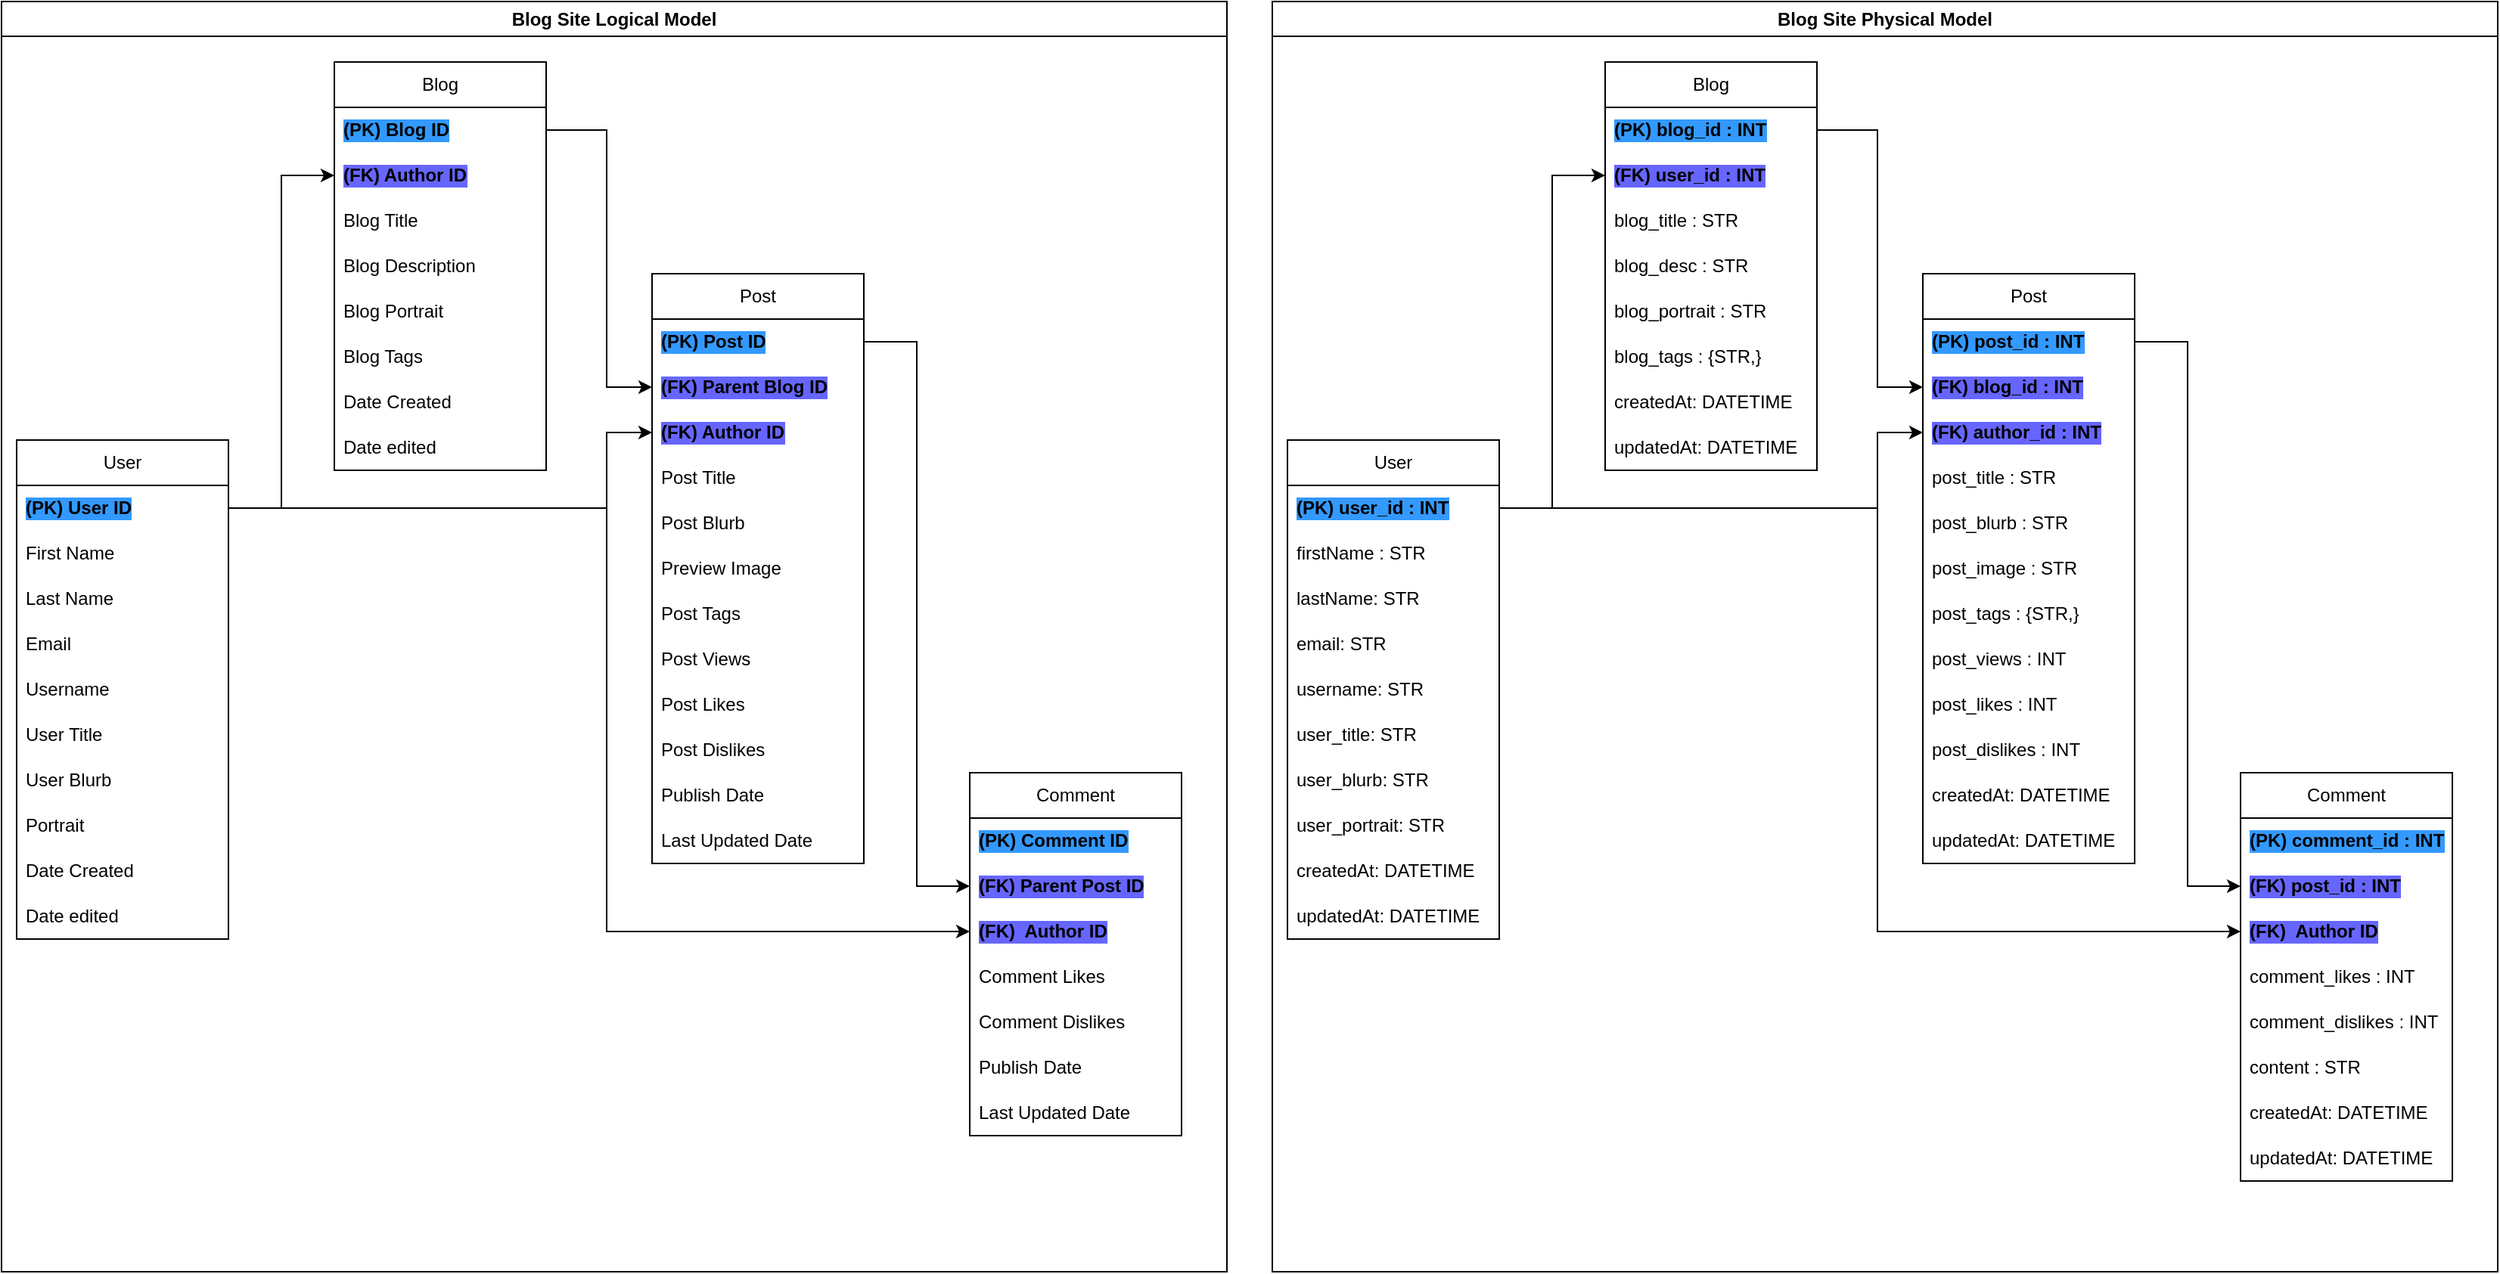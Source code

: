 <mxfile version="24.8.3">
  <diagram name="Page-1" id="l0dQpKIhm_Cic--CTf3n">
    <mxGraphModel dx="2390" dy="2330" grid="1" gridSize="10" guides="1" tooltips="1" connect="1" arrows="1" fold="1" page="1" pageScale="1" pageWidth="850" pageHeight="1100" math="0" shadow="0">
      <root>
        <mxCell id="0" />
        <mxCell id="1" parent="0" />
        <mxCell id="AFT6xvKa34-FUmG-rfqj-128" value="" style="group" vertex="1" connectable="0" parent="1">
          <mxGeometry x="20" y="-1090" width="810" height="840" as="geometry" />
        </mxCell>
        <mxCell id="AFT6xvKa34-FUmG-rfqj-2" value="User" style="swimlane;fontStyle=0;childLayout=stackLayout;horizontal=1;startSize=30;horizontalStack=0;resizeParent=1;resizeParentMax=0;resizeLast=0;collapsible=1;marginBottom=0;whiteSpace=wrap;html=1;" vertex="1" parent="AFT6xvKa34-FUmG-rfqj-128">
          <mxGeometry x="10" y="290" width="140" height="330" as="geometry" />
        </mxCell>
        <mxCell id="AFT6xvKa34-FUmG-rfqj-3" value="(PK) User ID" style="text;strokeColor=none;fillColor=none;align=left;verticalAlign=middle;spacingLeft=4;spacingRight=4;overflow=hidden;points=[[0,0.5],[1,0.5]];portConstraint=eastwest;rotatable=0;whiteSpace=wrap;html=1;fontStyle=1;labelBackgroundColor=#3399FF;" vertex="1" parent="AFT6xvKa34-FUmG-rfqj-2">
          <mxGeometry y="30" width="140" height="30" as="geometry" />
        </mxCell>
        <mxCell id="AFT6xvKa34-FUmG-rfqj-4" value="First Name" style="text;strokeColor=none;fillColor=none;align=left;verticalAlign=middle;spacingLeft=4;spacingRight=4;overflow=hidden;points=[[0,0.5],[1,0.5]];portConstraint=eastwest;rotatable=0;whiteSpace=wrap;html=1;" vertex="1" parent="AFT6xvKa34-FUmG-rfqj-2">
          <mxGeometry y="60" width="140" height="30" as="geometry" />
        </mxCell>
        <mxCell id="AFT6xvKa34-FUmG-rfqj-5" value="Last Name" style="text;strokeColor=none;fillColor=none;align=left;verticalAlign=middle;spacingLeft=4;spacingRight=4;overflow=hidden;points=[[0,0.5],[1,0.5]];portConstraint=eastwest;rotatable=0;whiteSpace=wrap;html=1;" vertex="1" parent="AFT6xvKa34-FUmG-rfqj-2">
          <mxGeometry y="90" width="140" height="30" as="geometry" />
        </mxCell>
        <mxCell id="AFT6xvKa34-FUmG-rfqj-6" value="Email" style="text;strokeColor=none;fillColor=none;align=left;verticalAlign=middle;spacingLeft=4;spacingRight=4;overflow=hidden;points=[[0,0.5],[1,0.5]];portConstraint=eastwest;rotatable=0;whiteSpace=wrap;html=1;" vertex="1" parent="AFT6xvKa34-FUmG-rfqj-2">
          <mxGeometry y="120" width="140" height="30" as="geometry" />
        </mxCell>
        <mxCell id="AFT6xvKa34-FUmG-rfqj-9" value="Username" style="text;strokeColor=none;fillColor=none;align=left;verticalAlign=middle;spacingLeft=4;spacingRight=4;overflow=hidden;points=[[0,0.5],[1,0.5]];portConstraint=eastwest;rotatable=0;whiteSpace=wrap;html=1;" vertex="1" parent="AFT6xvKa34-FUmG-rfqj-2">
          <mxGeometry y="150" width="140" height="30" as="geometry" />
        </mxCell>
        <mxCell id="AFT6xvKa34-FUmG-rfqj-7" value="User Title" style="text;strokeColor=none;fillColor=none;align=left;verticalAlign=middle;spacingLeft=4;spacingRight=4;overflow=hidden;points=[[0,0.5],[1,0.5]];portConstraint=eastwest;rotatable=0;whiteSpace=wrap;html=1;" vertex="1" parent="AFT6xvKa34-FUmG-rfqj-2">
          <mxGeometry y="180" width="140" height="30" as="geometry" />
        </mxCell>
        <mxCell id="AFT6xvKa34-FUmG-rfqj-8" value="User Blurb" style="text;strokeColor=none;fillColor=none;align=left;verticalAlign=middle;spacingLeft=4;spacingRight=4;overflow=hidden;points=[[0,0.5],[1,0.5]];portConstraint=eastwest;rotatable=0;whiteSpace=wrap;html=1;" vertex="1" parent="AFT6xvKa34-FUmG-rfqj-2">
          <mxGeometry y="210" width="140" height="30" as="geometry" />
        </mxCell>
        <mxCell id="AFT6xvKa34-FUmG-rfqj-10" value="Portrait" style="text;strokeColor=none;fillColor=none;align=left;verticalAlign=middle;spacingLeft=4;spacingRight=4;overflow=hidden;points=[[0,0.5],[1,0.5]];portConstraint=eastwest;rotatable=0;whiteSpace=wrap;html=1;" vertex="1" parent="AFT6xvKa34-FUmG-rfqj-2">
          <mxGeometry y="240" width="140" height="30" as="geometry" />
        </mxCell>
        <mxCell id="AFT6xvKa34-FUmG-rfqj-117" value="Date Created" style="text;strokeColor=none;fillColor=none;align=left;verticalAlign=middle;spacingLeft=4;spacingRight=4;overflow=hidden;points=[[0,0.5],[1,0.5]];portConstraint=eastwest;rotatable=0;whiteSpace=wrap;html=1;" vertex="1" parent="AFT6xvKa34-FUmG-rfqj-2">
          <mxGeometry y="270" width="140" height="30" as="geometry" />
        </mxCell>
        <mxCell id="AFT6xvKa34-FUmG-rfqj-118" value="Date edited" style="text;strokeColor=none;fillColor=none;align=left;verticalAlign=middle;spacingLeft=4;spacingRight=4;overflow=hidden;points=[[0,0.5],[1,0.5]];portConstraint=eastwest;rotatable=0;whiteSpace=wrap;html=1;" vertex="1" parent="AFT6xvKa34-FUmG-rfqj-2">
          <mxGeometry y="300" width="140" height="30" as="geometry" />
        </mxCell>
        <mxCell id="AFT6xvKa34-FUmG-rfqj-11" value="Post" style="swimlane;fontStyle=0;childLayout=stackLayout;horizontal=1;startSize=30;horizontalStack=0;resizeParent=1;resizeParentMax=0;resizeLast=0;collapsible=1;marginBottom=0;whiteSpace=wrap;html=1;" vertex="1" parent="AFT6xvKa34-FUmG-rfqj-128">
          <mxGeometry x="430" y="180" width="140" height="390" as="geometry" />
        </mxCell>
        <mxCell id="AFT6xvKa34-FUmG-rfqj-12" value="(PK)&amp;nbsp;Post ID" style="text;strokeColor=none;fillColor=none;align=left;verticalAlign=middle;spacingLeft=4;spacingRight=4;overflow=hidden;points=[[0,0.5],[1,0.5]];portConstraint=eastwest;rotatable=0;whiteSpace=wrap;html=1;fontStyle=1;labelBackgroundColor=#3399FF;" vertex="1" parent="AFT6xvKa34-FUmG-rfqj-11">
          <mxGeometry y="30" width="140" height="30" as="geometry" />
        </mxCell>
        <mxCell id="AFT6xvKa34-FUmG-rfqj-51" value="(FK) Parent Blog ID" style="text;strokeColor=none;fillColor=none;align=left;verticalAlign=middle;spacingLeft=4;spacingRight=4;overflow=hidden;points=[[0,0.5],[1,0.5]];portConstraint=eastwest;rotatable=0;whiteSpace=wrap;html=1;fontStyle=1;labelBackgroundColor=#6666FF;" vertex="1" parent="AFT6xvKa34-FUmG-rfqj-11">
          <mxGeometry y="60" width="140" height="30" as="geometry" />
        </mxCell>
        <mxCell id="AFT6xvKa34-FUmG-rfqj-16" value="(FK) Author ID" style="text;strokeColor=none;fillColor=none;align=left;verticalAlign=middle;spacingLeft=4;spacingRight=4;overflow=hidden;points=[[0,0.5],[1,0.5]];portConstraint=eastwest;rotatable=0;whiteSpace=wrap;html=1;fontStyle=1;labelBackgroundColor=#6666FF;" vertex="1" parent="AFT6xvKa34-FUmG-rfqj-11">
          <mxGeometry y="90" width="140" height="30" as="geometry" />
        </mxCell>
        <mxCell id="AFT6xvKa34-FUmG-rfqj-13" value="Post Title" style="text;strokeColor=none;fillColor=none;align=left;verticalAlign=middle;spacingLeft=4;spacingRight=4;overflow=hidden;points=[[0,0.5],[1,0.5]];portConstraint=eastwest;rotatable=0;whiteSpace=wrap;html=1;" vertex="1" parent="AFT6xvKa34-FUmG-rfqj-11">
          <mxGeometry y="120" width="140" height="30" as="geometry" />
        </mxCell>
        <mxCell id="AFT6xvKa34-FUmG-rfqj-14" value="Post Blurb" style="text;strokeColor=none;fillColor=none;align=left;verticalAlign=middle;spacingLeft=4;spacingRight=4;overflow=hidden;points=[[0,0.5],[1,0.5]];portConstraint=eastwest;rotatable=0;whiteSpace=wrap;html=1;" vertex="1" parent="AFT6xvKa34-FUmG-rfqj-11">
          <mxGeometry y="150" width="140" height="30" as="geometry" />
        </mxCell>
        <mxCell id="AFT6xvKa34-FUmG-rfqj-15" value="Preview Image" style="text;strokeColor=none;fillColor=none;align=left;verticalAlign=middle;spacingLeft=4;spacingRight=4;overflow=hidden;points=[[0,0.5],[1,0.5]];portConstraint=eastwest;rotatable=0;whiteSpace=wrap;html=1;" vertex="1" parent="AFT6xvKa34-FUmG-rfqj-11">
          <mxGeometry y="180" width="140" height="30" as="geometry" />
        </mxCell>
        <mxCell id="AFT6xvKa34-FUmG-rfqj-17" value="Post Tags" style="text;strokeColor=none;fillColor=none;align=left;verticalAlign=middle;spacingLeft=4;spacingRight=4;overflow=hidden;points=[[0,0.5],[1,0.5]];portConstraint=eastwest;rotatable=0;whiteSpace=wrap;html=1;" vertex="1" parent="AFT6xvKa34-FUmG-rfqj-11">
          <mxGeometry y="210" width="140" height="30" as="geometry" />
        </mxCell>
        <mxCell id="AFT6xvKa34-FUmG-rfqj-18" value="Post&amp;nbsp;Views" style="text;strokeColor=none;fillColor=none;align=left;verticalAlign=middle;spacingLeft=4;spacingRight=4;overflow=hidden;points=[[0,0.5],[1,0.5]];portConstraint=eastwest;rotatable=0;whiteSpace=wrap;html=1;" vertex="1" parent="AFT6xvKa34-FUmG-rfqj-11">
          <mxGeometry y="240" width="140" height="30" as="geometry" />
        </mxCell>
        <mxCell id="AFT6xvKa34-FUmG-rfqj-19" value="Post&amp;nbsp;Likes" style="text;strokeColor=none;fillColor=none;align=left;verticalAlign=middle;spacingLeft=4;spacingRight=4;overflow=hidden;points=[[0,0.5],[1,0.5]];portConstraint=eastwest;rotatable=0;whiteSpace=wrap;html=1;" vertex="1" parent="AFT6xvKa34-FUmG-rfqj-11">
          <mxGeometry y="270" width="140" height="30" as="geometry" />
        </mxCell>
        <mxCell id="AFT6xvKa34-FUmG-rfqj-20" value="Post&amp;nbsp;Dislikes" style="text;strokeColor=none;fillColor=none;align=left;verticalAlign=middle;spacingLeft=4;spacingRight=4;overflow=hidden;points=[[0,0.5],[1,0.5]];portConstraint=eastwest;rotatable=0;whiteSpace=wrap;html=1;" vertex="1" parent="AFT6xvKa34-FUmG-rfqj-11">
          <mxGeometry y="300" width="140" height="30" as="geometry" />
        </mxCell>
        <mxCell id="AFT6xvKa34-FUmG-rfqj-21" value="Publish Date" style="text;strokeColor=none;fillColor=none;align=left;verticalAlign=middle;spacingLeft=4;spacingRight=4;overflow=hidden;points=[[0,0.5],[1,0.5]];portConstraint=eastwest;rotatable=0;whiteSpace=wrap;html=1;" vertex="1" parent="AFT6xvKa34-FUmG-rfqj-11">
          <mxGeometry y="330" width="140" height="30" as="geometry" />
        </mxCell>
        <mxCell id="AFT6xvKa34-FUmG-rfqj-22" value="Last Updated Date" style="text;strokeColor=none;fillColor=none;align=left;verticalAlign=middle;spacingLeft=4;spacingRight=4;overflow=hidden;points=[[0,0.5],[1,0.5]];portConstraint=eastwest;rotatable=0;whiteSpace=wrap;html=1;" vertex="1" parent="AFT6xvKa34-FUmG-rfqj-11">
          <mxGeometry y="360" width="140" height="30" as="geometry" />
        </mxCell>
        <mxCell id="AFT6xvKa34-FUmG-rfqj-23" value="Comment" style="swimlane;fontStyle=0;childLayout=stackLayout;horizontal=1;startSize=30;horizontalStack=0;resizeParent=1;resizeParentMax=0;resizeLast=0;collapsible=1;marginBottom=0;whiteSpace=wrap;html=1;" vertex="1" parent="AFT6xvKa34-FUmG-rfqj-128">
          <mxGeometry x="640" y="510" width="140" height="240" as="geometry" />
        </mxCell>
        <mxCell id="AFT6xvKa34-FUmG-rfqj-49" value="(PK)&amp;nbsp;Comment ID" style="text;strokeColor=none;fillColor=none;align=left;verticalAlign=middle;spacingLeft=4;spacingRight=4;overflow=hidden;points=[[0,0.5],[1,0.5]];portConstraint=eastwest;rotatable=0;whiteSpace=wrap;html=1;fontStyle=1;labelBackgroundColor=#3399FF;" vertex="1" parent="AFT6xvKa34-FUmG-rfqj-23">
          <mxGeometry y="30" width="140" height="30" as="geometry" />
        </mxCell>
        <mxCell id="AFT6xvKa34-FUmG-rfqj-24" value="(FK) Parent Post ID" style="text;strokeColor=none;fillColor=none;align=left;verticalAlign=middle;spacingLeft=4;spacingRight=4;overflow=hidden;points=[[0,0.5],[1,0.5]];portConstraint=eastwest;rotatable=0;whiteSpace=wrap;html=1;fontStyle=1;labelBackgroundColor=#6666FF;" vertex="1" parent="AFT6xvKa34-FUmG-rfqj-23">
          <mxGeometry y="60" width="140" height="30" as="geometry" />
        </mxCell>
        <mxCell id="AFT6xvKa34-FUmG-rfqj-25" value="(FK)&amp;nbsp; Author ID" style="text;strokeColor=none;fillColor=none;align=left;verticalAlign=middle;spacingLeft=4;spacingRight=4;overflow=hidden;points=[[0,0.5],[1,0.5]];portConstraint=eastwest;rotatable=0;whiteSpace=wrap;html=1;fontStyle=1;labelBackgroundColor=#6666FF;" vertex="1" parent="AFT6xvKa34-FUmG-rfqj-23">
          <mxGeometry y="90" width="140" height="30" as="geometry" />
        </mxCell>
        <mxCell id="AFT6xvKa34-FUmG-rfqj-29" value="Comment Likes" style="text;strokeColor=none;fillColor=none;align=left;verticalAlign=middle;spacingLeft=4;spacingRight=4;overflow=hidden;points=[[0,0.5],[1,0.5]];portConstraint=eastwest;rotatable=0;whiteSpace=wrap;html=1;" vertex="1" parent="AFT6xvKa34-FUmG-rfqj-23">
          <mxGeometry y="120" width="140" height="30" as="geometry" />
        </mxCell>
        <mxCell id="AFT6xvKa34-FUmG-rfqj-30" value="Comment Dislikes" style="text;strokeColor=none;fillColor=none;align=left;verticalAlign=middle;spacingLeft=4;spacingRight=4;overflow=hidden;points=[[0,0.5],[1,0.5]];portConstraint=eastwest;rotatable=0;whiteSpace=wrap;html=1;" vertex="1" parent="AFT6xvKa34-FUmG-rfqj-23">
          <mxGeometry y="150" width="140" height="30" as="geometry" />
        </mxCell>
        <mxCell id="AFT6xvKa34-FUmG-rfqj-27" value="Publish Date" style="text;strokeColor=none;fillColor=none;align=left;verticalAlign=middle;spacingLeft=4;spacingRight=4;overflow=hidden;points=[[0,0.5],[1,0.5]];portConstraint=eastwest;rotatable=0;whiteSpace=wrap;html=1;" vertex="1" parent="AFT6xvKa34-FUmG-rfqj-23">
          <mxGeometry y="180" width="140" height="30" as="geometry" />
        </mxCell>
        <mxCell id="AFT6xvKa34-FUmG-rfqj-28" value="Last Updated Date" style="text;strokeColor=none;fillColor=none;align=left;verticalAlign=middle;spacingLeft=4;spacingRight=4;overflow=hidden;points=[[0,0.5],[1,0.5]];portConstraint=eastwest;rotatable=0;whiteSpace=wrap;html=1;" vertex="1" parent="AFT6xvKa34-FUmG-rfqj-23">
          <mxGeometry y="210" width="140" height="30" as="geometry" />
        </mxCell>
        <mxCell id="AFT6xvKa34-FUmG-rfqj-32" value="Blog" style="swimlane;fontStyle=0;childLayout=stackLayout;horizontal=1;startSize=30;horizontalStack=0;resizeParent=1;resizeParentMax=0;resizeLast=0;collapsible=1;marginBottom=0;whiteSpace=wrap;html=1;" vertex="1" parent="AFT6xvKa34-FUmG-rfqj-128">
          <mxGeometry x="220" y="40" width="140" height="270" as="geometry" />
        </mxCell>
        <mxCell id="AFT6xvKa34-FUmG-rfqj-33" value="(PK)&amp;nbsp;Blog ID" style="text;strokeColor=none;fillColor=none;align=left;verticalAlign=middle;spacingLeft=4;spacingRight=4;overflow=hidden;points=[[0,0.5],[1,0.5]];portConstraint=eastwest;rotatable=0;whiteSpace=wrap;html=1;fontStyle=1;labelBackgroundColor=#3399FF;" vertex="1" parent="AFT6xvKa34-FUmG-rfqj-32">
          <mxGeometry y="30" width="140" height="30" as="geometry" />
        </mxCell>
        <mxCell id="AFT6xvKa34-FUmG-rfqj-34" value="(FK) Author ID" style="text;strokeColor=none;fillColor=none;align=left;verticalAlign=middle;spacingLeft=4;spacingRight=4;overflow=hidden;points=[[0,0.5],[1,0.5]];portConstraint=eastwest;rotatable=0;whiteSpace=wrap;html=1;fontStyle=1;labelBackgroundColor=#6666FF;" vertex="1" parent="AFT6xvKa34-FUmG-rfqj-32">
          <mxGeometry y="60" width="140" height="30" as="geometry" />
        </mxCell>
        <mxCell id="AFT6xvKa34-FUmG-rfqj-35" value="Blog Title" style="text;strokeColor=none;fillColor=none;align=left;verticalAlign=middle;spacingLeft=4;spacingRight=4;overflow=hidden;points=[[0,0.5],[1,0.5]];portConstraint=eastwest;rotatable=0;whiteSpace=wrap;html=1;" vertex="1" parent="AFT6xvKa34-FUmG-rfqj-32">
          <mxGeometry y="90" width="140" height="30" as="geometry" />
        </mxCell>
        <mxCell id="AFT6xvKa34-FUmG-rfqj-36" value="Blog Description" style="text;strokeColor=none;fillColor=none;align=left;verticalAlign=middle;spacingLeft=4;spacingRight=4;overflow=hidden;points=[[0,0.5],[1,0.5]];portConstraint=eastwest;rotatable=0;whiteSpace=wrap;html=1;" vertex="1" parent="AFT6xvKa34-FUmG-rfqj-32">
          <mxGeometry y="120" width="140" height="30" as="geometry" />
        </mxCell>
        <mxCell id="AFT6xvKa34-FUmG-rfqj-37" value="Blog Portrait" style="text;strokeColor=none;fillColor=none;align=left;verticalAlign=middle;spacingLeft=4;spacingRight=4;overflow=hidden;points=[[0,0.5],[1,0.5]];portConstraint=eastwest;rotatable=0;whiteSpace=wrap;html=1;" vertex="1" parent="AFT6xvKa34-FUmG-rfqj-32">
          <mxGeometry y="150" width="140" height="30" as="geometry" />
        </mxCell>
        <mxCell id="AFT6xvKa34-FUmG-rfqj-38" value="Blog Tags" style="text;strokeColor=none;fillColor=none;align=left;verticalAlign=middle;spacingLeft=4;spacingRight=4;overflow=hidden;points=[[0,0.5],[1,0.5]];portConstraint=eastwest;rotatable=0;whiteSpace=wrap;html=1;" vertex="1" parent="AFT6xvKa34-FUmG-rfqj-32">
          <mxGeometry y="180" width="140" height="30" as="geometry" />
        </mxCell>
        <mxCell id="AFT6xvKa34-FUmG-rfqj-123" value="Date Created" style="text;strokeColor=none;fillColor=none;align=left;verticalAlign=middle;spacingLeft=4;spacingRight=4;overflow=hidden;points=[[0,0.5],[1,0.5]];portConstraint=eastwest;rotatable=0;whiteSpace=wrap;html=1;" vertex="1" parent="AFT6xvKa34-FUmG-rfqj-32">
          <mxGeometry y="210" width="140" height="30" as="geometry" />
        </mxCell>
        <mxCell id="AFT6xvKa34-FUmG-rfqj-124" value="Date edited" style="text;strokeColor=none;fillColor=none;align=left;verticalAlign=middle;spacingLeft=4;spacingRight=4;overflow=hidden;points=[[0,0.5],[1,0.5]];portConstraint=eastwest;rotatable=0;whiteSpace=wrap;html=1;" vertex="1" parent="AFT6xvKa34-FUmG-rfqj-32">
          <mxGeometry y="240" width="140" height="30" as="geometry" />
        </mxCell>
        <mxCell id="AFT6xvKa34-FUmG-rfqj-45" style="edgeStyle=orthogonalEdgeStyle;rounded=0;orthogonalLoop=1;jettySize=auto;html=1;exitX=1;exitY=0.5;exitDx=0;exitDy=0;entryX=0;entryY=0.5;entryDx=0;entryDy=0;" edge="1" parent="AFT6xvKa34-FUmG-rfqj-128" source="AFT6xvKa34-FUmG-rfqj-3" target="AFT6xvKa34-FUmG-rfqj-34">
          <mxGeometry relative="1" as="geometry" />
        </mxCell>
        <mxCell id="AFT6xvKa34-FUmG-rfqj-52" style="edgeStyle=orthogonalEdgeStyle;rounded=0;orthogonalLoop=1;jettySize=auto;html=1;exitX=1;exitY=0.5;exitDx=0;exitDy=0;entryX=0;entryY=0.5;entryDx=0;entryDy=0;" edge="1" parent="AFT6xvKa34-FUmG-rfqj-128" source="AFT6xvKa34-FUmG-rfqj-33" target="AFT6xvKa34-FUmG-rfqj-51">
          <mxGeometry relative="1" as="geometry">
            <Array as="points">
              <mxPoint x="400" y="85" />
              <mxPoint x="400" y="255" />
            </Array>
          </mxGeometry>
        </mxCell>
        <mxCell id="AFT6xvKa34-FUmG-rfqj-55" style="edgeStyle=orthogonalEdgeStyle;rounded=0;orthogonalLoop=1;jettySize=auto;html=1;exitX=1;exitY=0.5;exitDx=0;exitDy=0;entryX=0;entryY=0.5;entryDx=0;entryDy=0;" edge="1" parent="AFT6xvKa34-FUmG-rfqj-128" source="AFT6xvKa34-FUmG-rfqj-12" target="AFT6xvKa34-FUmG-rfqj-24">
          <mxGeometry relative="1" as="geometry" />
        </mxCell>
        <mxCell id="AFT6xvKa34-FUmG-rfqj-57" style="edgeStyle=orthogonalEdgeStyle;rounded=0;orthogonalLoop=1;jettySize=auto;html=1;exitX=1;exitY=0.5;exitDx=0;exitDy=0;entryX=0;entryY=0.5;entryDx=0;entryDy=0;" edge="1" parent="AFT6xvKa34-FUmG-rfqj-128" source="AFT6xvKa34-FUmG-rfqj-3" target="AFT6xvKa34-FUmG-rfqj-16">
          <mxGeometry relative="1" as="geometry">
            <Array as="points">
              <mxPoint x="400" y="335" />
              <mxPoint x="400" y="285" />
            </Array>
          </mxGeometry>
        </mxCell>
        <mxCell id="AFT6xvKa34-FUmG-rfqj-58" value="Blog Site Logical Model" style="swimlane;whiteSpace=wrap;html=1;" vertex="1" parent="AFT6xvKa34-FUmG-rfqj-128">
          <mxGeometry width="810" height="840" as="geometry" />
        </mxCell>
        <mxCell id="AFT6xvKa34-FUmG-rfqj-126" style="edgeStyle=orthogonalEdgeStyle;rounded=0;orthogonalLoop=1;jettySize=auto;html=1;exitX=1;exitY=0.5;exitDx=0;exitDy=0;entryX=0;entryY=0.5;entryDx=0;entryDy=0;" edge="1" parent="AFT6xvKa34-FUmG-rfqj-128" source="AFT6xvKa34-FUmG-rfqj-3" target="AFT6xvKa34-FUmG-rfqj-25">
          <mxGeometry relative="1" as="geometry">
            <Array as="points">
              <mxPoint x="400" y="335" />
              <mxPoint x="400" y="615" />
            </Array>
          </mxGeometry>
        </mxCell>
        <mxCell id="AFT6xvKa34-FUmG-rfqj-129" value="" style="group" vertex="1" connectable="0" parent="1">
          <mxGeometry x="860" y="-1090" width="810" height="840" as="geometry" />
        </mxCell>
        <mxCell id="AFT6xvKa34-FUmG-rfqj-62" value="User" style="swimlane;fontStyle=0;childLayout=stackLayout;horizontal=1;startSize=30;horizontalStack=0;resizeParent=1;resizeParentMax=0;resizeLast=0;collapsible=1;marginBottom=0;whiteSpace=wrap;html=1;" vertex="1" parent="AFT6xvKa34-FUmG-rfqj-129">
          <mxGeometry x="10" y="290" width="140" height="330" as="geometry" />
        </mxCell>
        <mxCell id="AFT6xvKa34-FUmG-rfqj-63" value="(PK) user_id : INT" style="text;strokeColor=none;fillColor=none;align=left;verticalAlign=middle;spacingLeft=4;spacingRight=4;overflow=hidden;points=[[0,0.5],[1,0.5]];portConstraint=eastwest;rotatable=0;whiteSpace=wrap;html=1;fontStyle=1;labelBackgroundColor=#3399FF;" vertex="1" parent="AFT6xvKa34-FUmG-rfqj-62">
          <mxGeometry y="30" width="140" height="30" as="geometry" />
        </mxCell>
        <mxCell id="AFT6xvKa34-FUmG-rfqj-64" value="firstName : STR" style="text;strokeColor=none;fillColor=none;align=left;verticalAlign=middle;spacingLeft=4;spacingRight=4;overflow=hidden;points=[[0,0.5],[1,0.5]];portConstraint=eastwest;rotatable=0;whiteSpace=wrap;html=1;" vertex="1" parent="AFT6xvKa34-FUmG-rfqj-62">
          <mxGeometry y="60" width="140" height="30" as="geometry" />
        </mxCell>
        <mxCell id="AFT6xvKa34-FUmG-rfqj-65" value="lastName: STR" style="text;strokeColor=none;fillColor=none;align=left;verticalAlign=middle;spacingLeft=4;spacingRight=4;overflow=hidden;points=[[0,0.5],[1,0.5]];portConstraint=eastwest;rotatable=0;whiteSpace=wrap;html=1;" vertex="1" parent="AFT6xvKa34-FUmG-rfqj-62">
          <mxGeometry y="90" width="140" height="30" as="geometry" />
        </mxCell>
        <mxCell id="AFT6xvKa34-FUmG-rfqj-66" value="email: STR" style="text;strokeColor=none;fillColor=none;align=left;verticalAlign=middle;spacingLeft=4;spacingRight=4;overflow=hidden;points=[[0,0.5],[1,0.5]];portConstraint=eastwest;rotatable=0;whiteSpace=wrap;html=1;" vertex="1" parent="AFT6xvKa34-FUmG-rfqj-62">
          <mxGeometry y="120" width="140" height="30" as="geometry" />
        </mxCell>
        <mxCell id="AFT6xvKa34-FUmG-rfqj-67" value="username: STR" style="text;strokeColor=none;fillColor=none;align=left;verticalAlign=middle;spacingLeft=4;spacingRight=4;overflow=hidden;points=[[0,0.5],[1,0.5]];portConstraint=eastwest;rotatable=0;whiteSpace=wrap;html=1;" vertex="1" parent="AFT6xvKa34-FUmG-rfqj-62">
          <mxGeometry y="150" width="140" height="30" as="geometry" />
        </mxCell>
        <mxCell id="AFT6xvKa34-FUmG-rfqj-68" value="user_title: STR" style="text;strokeColor=none;fillColor=none;align=left;verticalAlign=middle;spacingLeft=4;spacingRight=4;overflow=hidden;points=[[0,0.5],[1,0.5]];portConstraint=eastwest;rotatable=0;whiteSpace=wrap;html=1;" vertex="1" parent="AFT6xvKa34-FUmG-rfqj-62">
          <mxGeometry y="180" width="140" height="30" as="geometry" />
        </mxCell>
        <mxCell id="AFT6xvKa34-FUmG-rfqj-69" value="user_blurb: STR" style="text;strokeColor=none;fillColor=none;align=left;verticalAlign=middle;spacingLeft=4;spacingRight=4;overflow=hidden;points=[[0,0.5],[1,0.5]];portConstraint=eastwest;rotatable=0;whiteSpace=wrap;html=1;" vertex="1" parent="AFT6xvKa34-FUmG-rfqj-62">
          <mxGeometry y="210" width="140" height="30" as="geometry" />
        </mxCell>
        <mxCell id="AFT6xvKa34-FUmG-rfqj-70" value="user_portrait: STR" style="text;strokeColor=none;fillColor=none;align=left;verticalAlign=middle;spacingLeft=4;spacingRight=4;overflow=hidden;points=[[0,0.5],[1,0.5]];portConstraint=eastwest;rotatable=0;whiteSpace=wrap;html=1;" vertex="1" parent="AFT6xvKa34-FUmG-rfqj-62">
          <mxGeometry y="240" width="140" height="30" as="geometry" />
        </mxCell>
        <mxCell id="AFT6xvKa34-FUmG-rfqj-109" value="createdAt: DATETIME" style="text;strokeColor=none;fillColor=none;align=left;verticalAlign=middle;spacingLeft=4;spacingRight=4;overflow=hidden;points=[[0,0.5],[1,0.5]];portConstraint=eastwest;rotatable=0;whiteSpace=wrap;html=1;" vertex="1" parent="AFT6xvKa34-FUmG-rfqj-62">
          <mxGeometry y="270" width="140" height="30" as="geometry" />
        </mxCell>
        <mxCell id="AFT6xvKa34-FUmG-rfqj-110" value="updatedAt: DATETIME" style="text;strokeColor=none;fillColor=none;align=left;verticalAlign=middle;spacingLeft=4;spacingRight=4;overflow=hidden;points=[[0,0.5],[1,0.5]];portConstraint=eastwest;rotatable=0;whiteSpace=wrap;html=1;" vertex="1" parent="AFT6xvKa34-FUmG-rfqj-62">
          <mxGeometry y="300" width="140" height="30" as="geometry" />
        </mxCell>
        <mxCell id="AFT6xvKa34-FUmG-rfqj-71" value="Post" style="swimlane;fontStyle=0;childLayout=stackLayout;horizontal=1;startSize=30;horizontalStack=0;resizeParent=1;resizeParentMax=0;resizeLast=0;collapsible=1;marginBottom=0;whiteSpace=wrap;html=1;" vertex="1" parent="AFT6xvKa34-FUmG-rfqj-129">
          <mxGeometry x="430" y="180" width="140" height="390" as="geometry" />
        </mxCell>
        <mxCell id="AFT6xvKa34-FUmG-rfqj-72" value="(PK)&amp;nbsp;post_id : INT" style="text;strokeColor=none;fillColor=none;align=left;verticalAlign=middle;spacingLeft=4;spacingRight=4;overflow=hidden;points=[[0,0.5],[1,0.5]];portConstraint=eastwest;rotatable=0;whiteSpace=wrap;html=1;fontStyle=1;labelBackgroundColor=#3399FF;" vertex="1" parent="AFT6xvKa34-FUmG-rfqj-71">
          <mxGeometry y="30" width="140" height="30" as="geometry" />
        </mxCell>
        <mxCell id="AFT6xvKa34-FUmG-rfqj-73" value="(FK) blog_id : INT" style="text;strokeColor=none;fillColor=none;align=left;verticalAlign=middle;spacingLeft=4;spacingRight=4;overflow=hidden;points=[[0,0.5],[1,0.5]];portConstraint=eastwest;rotatable=0;whiteSpace=wrap;html=1;fontStyle=1;labelBackgroundColor=#6666FF;" vertex="1" parent="AFT6xvKa34-FUmG-rfqj-71">
          <mxGeometry y="60" width="140" height="30" as="geometry" />
        </mxCell>
        <mxCell id="AFT6xvKa34-FUmG-rfqj-74" value="(FK) author_id : INT" style="text;strokeColor=none;fillColor=none;align=left;verticalAlign=middle;spacingLeft=4;spacingRight=4;overflow=hidden;points=[[0,0.5],[1,0.5]];portConstraint=eastwest;rotatable=0;whiteSpace=wrap;html=1;fontStyle=1;labelBackgroundColor=#6666FF;" vertex="1" parent="AFT6xvKa34-FUmG-rfqj-71">
          <mxGeometry y="90" width="140" height="30" as="geometry" />
        </mxCell>
        <mxCell id="AFT6xvKa34-FUmG-rfqj-75" value="post_title : STR" style="text;strokeColor=none;fillColor=none;align=left;verticalAlign=middle;spacingLeft=4;spacingRight=4;overflow=hidden;points=[[0,0.5],[1,0.5]];portConstraint=eastwest;rotatable=0;whiteSpace=wrap;html=1;" vertex="1" parent="AFT6xvKa34-FUmG-rfqj-71">
          <mxGeometry y="120" width="140" height="30" as="geometry" />
        </mxCell>
        <mxCell id="AFT6xvKa34-FUmG-rfqj-76" value="post_blurb&amp;nbsp;: STR" style="text;strokeColor=none;fillColor=none;align=left;verticalAlign=middle;spacingLeft=4;spacingRight=4;overflow=hidden;points=[[0,0.5],[1,0.5]];portConstraint=eastwest;rotatable=0;whiteSpace=wrap;html=1;" vertex="1" parent="AFT6xvKa34-FUmG-rfqj-71">
          <mxGeometry y="150" width="140" height="30" as="geometry" />
        </mxCell>
        <mxCell id="AFT6xvKa34-FUmG-rfqj-77" value="post_image&amp;nbsp;: STR" style="text;strokeColor=none;fillColor=none;align=left;verticalAlign=middle;spacingLeft=4;spacingRight=4;overflow=hidden;points=[[0,0.5],[1,0.5]];portConstraint=eastwest;rotatable=0;whiteSpace=wrap;html=1;" vertex="1" parent="AFT6xvKa34-FUmG-rfqj-71">
          <mxGeometry y="180" width="140" height="30" as="geometry" />
        </mxCell>
        <mxCell id="AFT6xvKa34-FUmG-rfqj-78" value="post_tags : {STR,}" style="text;strokeColor=none;fillColor=none;align=left;verticalAlign=middle;spacingLeft=4;spacingRight=4;overflow=hidden;points=[[0,0.5],[1,0.5]];portConstraint=eastwest;rotatable=0;whiteSpace=wrap;html=1;" vertex="1" parent="AFT6xvKa34-FUmG-rfqj-71">
          <mxGeometry y="210" width="140" height="30" as="geometry" />
        </mxCell>
        <mxCell id="AFT6xvKa34-FUmG-rfqj-79" value="post_views : INT" style="text;strokeColor=none;fillColor=none;align=left;verticalAlign=middle;spacingLeft=4;spacingRight=4;overflow=hidden;points=[[0,0.5],[1,0.5]];portConstraint=eastwest;rotatable=0;whiteSpace=wrap;html=1;" vertex="1" parent="AFT6xvKa34-FUmG-rfqj-71">
          <mxGeometry y="240" width="140" height="30" as="geometry" />
        </mxCell>
        <mxCell id="AFT6xvKa34-FUmG-rfqj-80" value="post_likes&amp;nbsp;: INT" style="text;strokeColor=none;fillColor=none;align=left;verticalAlign=middle;spacingLeft=4;spacingRight=4;overflow=hidden;points=[[0,0.5],[1,0.5]];portConstraint=eastwest;rotatable=0;whiteSpace=wrap;html=1;" vertex="1" parent="AFT6xvKa34-FUmG-rfqj-71">
          <mxGeometry y="270" width="140" height="30" as="geometry" />
        </mxCell>
        <mxCell id="AFT6xvKa34-FUmG-rfqj-81" value="post_dislikes&amp;nbsp;: INT" style="text;strokeColor=none;fillColor=none;align=left;verticalAlign=middle;spacingLeft=4;spacingRight=4;overflow=hidden;points=[[0,0.5],[1,0.5]];portConstraint=eastwest;rotatable=0;whiteSpace=wrap;html=1;" vertex="1" parent="AFT6xvKa34-FUmG-rfqj-71">
          <mxGeometry y="300" width="140" height="30" as="geometry" />
        </mxCell>
        <mxCell id="AFT6xvKa34-FUmG-rfqj-83" value="createdAt: DATETIME" style="text;strokeColor=none;fillColor=none;align=left;verticalAlign=middle;spacingLeft=4;spacingRight=4;overflow=hidden;points=[[0,0.5],[1,0.5]];portConstraint=eastwest;rotatable=0;whiteSpace=wrap;html=1;" vertex="1" parent="AFT6xvKa34-FUmG-rfqj-71">
          <mxGeometry y="330" width="140" height="30" as="geometry" />
        </mxCell>
        <mxCell id="AFT6xvKa34-FUmG-rfqj-84" value="updatedAt: DATETIME" style="text;strokeColor=none;fillColor=none;align=left;verticalAlign=middle;spacingLeft=4;spacingRight=4;overflow=hidden;points=[[0,0.5],[1,0.5]];portConstraint=eastwest;rotatable=0;whiteSpace=wrap;html=1;" vertex="1" parent="AFT6xvKa34-FUmG-rfqj-71">
          <mxGeometry y="360" width="140" height="30" as="geometry" />
        </mxCell>
        <mxCell id="AFT6xvKa34-FUmG-rfqj-85" value="Comment" style="swimlane;fontStyle=0;childLayout=stackLayout;horizontal=1;startSize=30;horizontalStack=0;resizeParent=1;resizeParentMax=0;resizeLast=0;collapsible=1;marginBottom=0;whiteSpace=wrap;html=1;" vertex="1" parent="AFT6xvKa34-FUmG-rfqj-129">
          <mxGeometry x="640" y="510" width="140" height="270" as="geometry" />
        </mxCell>
        <mxCell id="AFT6xvKa34-FUmG-rfqj-86" value="(PK)&amp;nbsp;comment_id : INT" style="text;strokeColor=none;fillColor=none;align=left;verticalAlign=middle;spacingLeft=4;spacingRight=4;overflow=hidden;points=[[0,0.5],[1,0.5]];portConstraint=eastwest;rotatable=0;whiteSpace=wrap;html=1;fontStyle=1;labelBackgroundColor=#3399FF;" vertex="1" parent="AFT6xvKa34-FUmG-rfqj-85">
          <mxGeometry y="30" width="140" height="30" as="geometry" />
        </mxCell>
        <mxCell id="AFT6xvKa34-FUmG-rfqj-87" value="(FK) post_id : INT" style="text;strokeColor=none;fillColor=none;align=left;verticalAlign=middle;spacingLeft=4;spacingRight=4;overflow=hidden;points=[[0,0.5],[1,0.5]];portConstraint=eastwest;rotatable=0;whiteSpace=wrap;html=1;fontStyle=1;labelBackgroundColor=#6666FF;" vertex="1" parent="AFT6xvKa34-FUmG-rfqj-85">
          <mxGeometry y="60" width="140" height="30" as="geometry" />
        </mxCell>
        <mxCell id="AFT6xvKa34-FUmG-rfqj-89" value="(FK)&amp;nbsp; Author ID" style="text;strokeColor=none;fillColor=none;align=left;verticalAlign=middle;spacingLeft=4;spacingRight=4;overflow=hidden;points=[[0,0.5],[1,0.5]];portConstraint=eastwest;rotatable=0;whiteSpace=wrap;html=1;fontStyle=1;labelBackgroundColor=#6666FF;" vertex="1" parent="AFT6xvKa34-FUmG-rfqj-85">
          <mxGeometry y="90" width="140" height="30" as="geometry" />
        </mxCell>
        <mxCell id="AFT6xvKa34-FUmG-rfqj-90" value="comment_likes : INT" style="text;strokeColor=none;fillColor=none;align=left;verticalAlign=middle;spacingLeft=4;spacingRight=4;overflow=hidden;points=[[0,0.5],[1,0.5]];portConstraint=eastwest;rotatable=0;whiteSpace=wrap;html=1;" vertex="1" parent="AFT6xvKa34-FUmG-rfqj-85">
          <mxGeometry y="120" width="140" height="30" as="geometry" />
        </mxCell>
        <mxCell id="AFT6xvKa34-FUmG-rfqj-91" value="comment_dislikes&amp;nbsp;: INT" style="text;strokeColor=none;fillColor=none;align=left;verticalAlign=middle;spacingLeft=4;spacingRight=4;overflow=hidden;points=[[0,0.5],[1,0.5]];portConstraint=eastwest;rotatable=0;whiteSpace=wrap;html=1;" vertex="1" parent="AFT6xvKa34-FUmG-rfqj-85">
          <mxGeometry y="150" width="140" height="30" as="geometry" />
        </mxCell>
        <mxCell id="AFT6xvKa34-FUmG-rfqj-92" value="content : STR" style="text;strokeColor=none;fillColor=none;align=left;verticalAlign=middle;spacingLeft=4;spacingRight=4;overflow=hidden;points=[[0,0.5],[1,0.5]];portConstraint=eastwest;rotatable=0;whiteSpace=wrap;html=1;" vertex="1" parent="AFT6xvKa34-FUmG-rfqj-85">
          <mxGeometry y="180" width="140" height="30" as="geometry" />
        </mxCell>
        <mxCell id="AFT6xvKa34-FUmG-rfqj-93" value="createdAt: DATETIME" style="text;strokeColor=none;fillColor=none;align=left;verticalAlign=middle;spacingLeft=4;spacingRight=4;overflow=hidden;points=[[0,0.5],[1,0.5]];portConstraint=eastwest;rotatable=0;whiteSpace=wrap;html=1;" vertex="1" parent="AFT6xvKa34-FUmG-rfqj-85">
          <mxGeometry y="210" width="140" height="30" as="geometry" />
        </mxCell>
        <mxCell id="AFT6xvKa34-FUmG-rfqj-94" value="updatedAt: DATETIME" style="text;strokeColor=none;fillColor=none;align=left;verticalAlign=middle;spacingLeft=4;spacingRight=4;overflow=hidden;points=[[0,0.5],[1,0.5]];portConstraint=eastwest;rotatable=0;whiteSpace=wrap;html=1;" vertex="1" parent="AFT6xvKa34-FUmG-rfqj-85">
          <mxGeometry y="240" width="140" height="30" as="geometry" />
        </mxCell>
        <mxCell id="AFT6xvKa34-FUmG-rfqj-95" value="Blog" style="swimlane;fontStyle=0;childLayout=stackLayout;horizontal=1;startSize=30;horizontalStack=0;resizeParent=1;resizeParentMax=0;resizeLast=0;collapsible=1;marginBottom=0;whiteSpace=wrap;html=1;" vertex="1" parent="AFT6xvKa34-FUmG-rfqj-129">
          <mxGeometry x="220" y="40" width="140" height="270" as="geometry" />
        </mxCell>
        <mxCell id="AFT6xvKa34-FUmG-rfqj-96" value="(PK) blog_id : INT" style="text;strokeColor=none;fillColor=none;align=left;verticalAlign=middle;spacingLeft=4;spacingRight=4;overflow=hidden;points=[[0,0.5],[1,0.5]];portConstraint=eastwest;rotatable=0;whiteSpace=wrap;html=1;fontStyle=1;labelBackgroundColor=#3399FF;" vertex="1" parent="AFT6xvKa34-FUmG-rfqj-95">
          <mxGeometry y="30" width="140" height="30" as="geometry" />
        </mxCell>
        <mxCell id="AFT6xvKa34-FUmG-rfqj-97" value="(FK) user_id : INT" style="text;strokeColor=none;fillColor=none;align=left;verticalAlign=middle;spacingLeft=4;spacingRight=4;overflow=hidden;points=[[0,0.5],[1,0.5]];portConstraint=eastwest;rotatable=0;whiteSpace=wrap;html=1;fontStyle=1;labelBackgroundColor=#6666FF;" vertex="1" parent="AFT6xvKa34-FUmG-rfqj-95">
          <mxGeometry y="60" width="140" height="30" as="geometry" />
        </mxCell>
        <mxCell id="AFT6xvKa34-FUmG-rfqj-98" value="blog_title : STR" style="text;strokeColor=none;fillColor=none;align=left;verticalAlign=middle;spacingLeft=4;spacingRight=4;overflow=hidden;points=[[0,0.5],[1,0.5]];portConstraint=eastwest;rotatable=0;whiteSpace=wrap;html=1;" vertex="1" parent="AFT6xvKa34-FUmG-rfqj-95">
          <mxGeometry y="90" width="140" height="30" as="geometry" />
        </mxCell>
        <mxCell id="AFT6xvKa34-FUmG-rfqj-99" value="blog_desc : STR" style="text;strokeColor=none;fillColor=none;align=left;verticalAlign=middle;spacingLeft=4;spacingRight=4;overflow=hidden;points=[[0,0.5],[1,0.5]];portConstraint=eastwest;rotatable=0;whiteSpace=wrap;html=1;" vertex="1" parent="AFT6xvKa34-FUmG-rfqj-95">
          <mxGeometry y="120" width="140" height="30" as="geometry" />
        </mxCell>
        <mxCell id="AFT6xvKa34-FUmG-rfqj-100" value="blog_portrait : STR" style="text;strokeColor=none;fillColor=none;align=left;verticalAlign=middle;spacingLeft=4;spacingRight=4;overflow=hidden;points=[[0,0.5],[1,0.5]];portConstraint=eastwest;rotatable=0;whiteSpace=wrap;html=1;" vertex="1" parent="AFT6xvKa34-FUmG-rfqj-95">
          <mxGeometry y="150" width="140" height="30" as="geometry" />
        </mxCell>
        <mxCell id="AFT6xvKa34-FUmG-rfqj-101" value="blog_tags : {STR,}" style="text;strokeColor=none;fillColor=none;align=left;verticalAlign=middle;spacingLeft=4;spacingRight=4;overflow=hidden;points=[[0,0.5],[1,0.5]];portConstraint=eastwest;rotatable=0;whiteSpace=wrap;html=1;" vertex="1" parent="AFT6xvKa34-FUmG-rfqj-95">
          <mxGeometry y="180" width="140" height="30" as="geometry" />
        </mxCell>
        <mxCell id="AFT6xvKa34-FUmG-rfqj-121" value="createdAt: DATETIME" style="text;strokeColor=none;fillColor=none;align=left;verticalAlign=middle;spacingLeft=4;spacingRight=4;overflow=hidden;points=[[0,0.5],[1,0.5]];portConstraint=eastwest;rotatable=0;whiteSpace=wrap;html=1;" vertex="1" parent="AFT6xvKa34-FUmG-rfqj-95">
          <mxGeometry y="210" width="140" height="30" as="geometry" />
        </mxCell>
        <mxCell id="AFT6xvKa34-FUmG-rfqj-122" value="updatedAt: DATETIME" style="text;strokeColor=none;fillColor=none;align=left;verticalAlign=middle;spacingLeft=4;spacingRight=4;overflow=hidden;points=[[0,0.5],[1,0.5]];portConstraint=eastwest;rotatable=0;whiteSpace=wrap;html=1;" vertex="1" parent="AFT6xvKa34-FUmG-rfqj-95">
          <mxGeometry y="240" width="140" height="30" as="geometry" />
        </mxCell>
        <mxCell id="AFT6xvKa34-FUmG-rfqj-102" style="edgeStyle=orthogonalEdgeStyle;rounded=0;orthogonalLoop=1;jettySize=auto;html=1;exitX=1;exitY=0.5;exitDx=0;exitDy=0;entryX=0;entryY=0.5;entryDx=0;entryDy=0;" edge="1" parent="AFT6xvKa34-FUmG-rfqj-129" source="AFT6xvKa34-FUmG-rfqj-63" target="AFT6xvKa34-FUmG-rfqj-97">
          <mxGeometry relative="1" as="geometry" />
        </mxCell>
        <mxCell id="AFT6xvKa34-FUmG-rfqj-104" style="edgeStyle=orthogonalEdgeStyle;rounded=0;orthogonalLoop=1;jettySize=auto;html=1;exitX=1;exitY=0.5;exitDx=0;exitDy=0;entryX=0;entryY=0.5;entryDx=0;entryDy=0;" edge="1" parent="AFT6xvKa34-FUmG-rfqj-129" source="AFT6xvKa34-FUmG-rfqj-96" target="AFT6xvKa34-FUmG-rfqj-73">
          <mxGeometry relative="1" as="geometry">
            <Array as="points">
              <mxPoint x="400" y="85" />
              <mxPoint x="400" y="255" />
            </Array>
          </mxGeometry>
        </mxCell>
        <mxCell id="AFT6xvKa34-FUmG-rfqj-107" style="edgeStyle=orthogonalEdgeStyle;rounded=0;orthogonalLoop=1;jettySize=auto;html=1;exitX=1;exitY=0.5;exitDx=0;exitDy=0;entryX=0;entryY=0.5;entryDx=0;entryDy=0;" edge="1" parent="AFT6xvKa34-FUmG-rfqj-129" source="AFT6xvKa34-FUmG-rfqj-63" target="AFT6xvKa34-FUmG-rfqj-74">
          <mxGeometry relative="1" as="geometry">
            <Array as="points">
              <mxPoint x="400" y="335" />
              <mxPoint x="400" y="285" />
            </Array>
          </mxGeometry>
        </mxCell>
        <mxCell id="AFT6xvKa34-FUmG-rfqj-108" value="Blog Site Physical Model" style="swimlane;whiteSpace=wrap;html=1;" vertex="1" parent="AFT6xvKa34-FUmG-rfqj-129">
          <mxGeometry width="810" height="840" as="geometry" />
        </mxCell>
        <mxCell id="AFT6xvKa34-FUmG-rfqj-125" style="edgeStyle=orthogonalEdgeStyle;rounded=0;orthogonalLoop=1;jettySize=auto;html=1;exitX=1;exitY=0.5;exitDx=0;exitDy=0;" edge="1" parent="AFT6xvKa34-FUmG-rfqj-129" source="AFT6xvKa34-FUmG-rfqj-63" target="AFT6xvKa34-FUmG-rfqj-89">
          <mxGeometry relative="1" as="geometry">
            <Array as="points">
              <mxPoint x="400" y="335" />
              <mxPoint x="400" y="615" />
            </Array>
          </mxGeometry>
        </mxCell>
        <mxCell id="AFT6xvKa34-FUmG-rfqj-127" style="edgeStyle=orthogonalEdgeStyle;rounded=0;orthogonalLoop=1;jettySize=auto;html=1;exitX=1;exitY=0.5;exitDx=0;exitDy=0;entryX=0;entryY=0.5;entryDx=0;entryDy=0;" edge="1" parent="AFT6xvKa34-FUmG-rfqj-129" source="AFT6xvKa34-FUmG-rfqj-72" target="AFT6xvKa34-FUmG-rfqj-87">
          <mxGeometry relative="1" as="geometry" />
        </mxCell>
      </root>
    </mxGraphModel>
  </diagram>
</mxfile>
